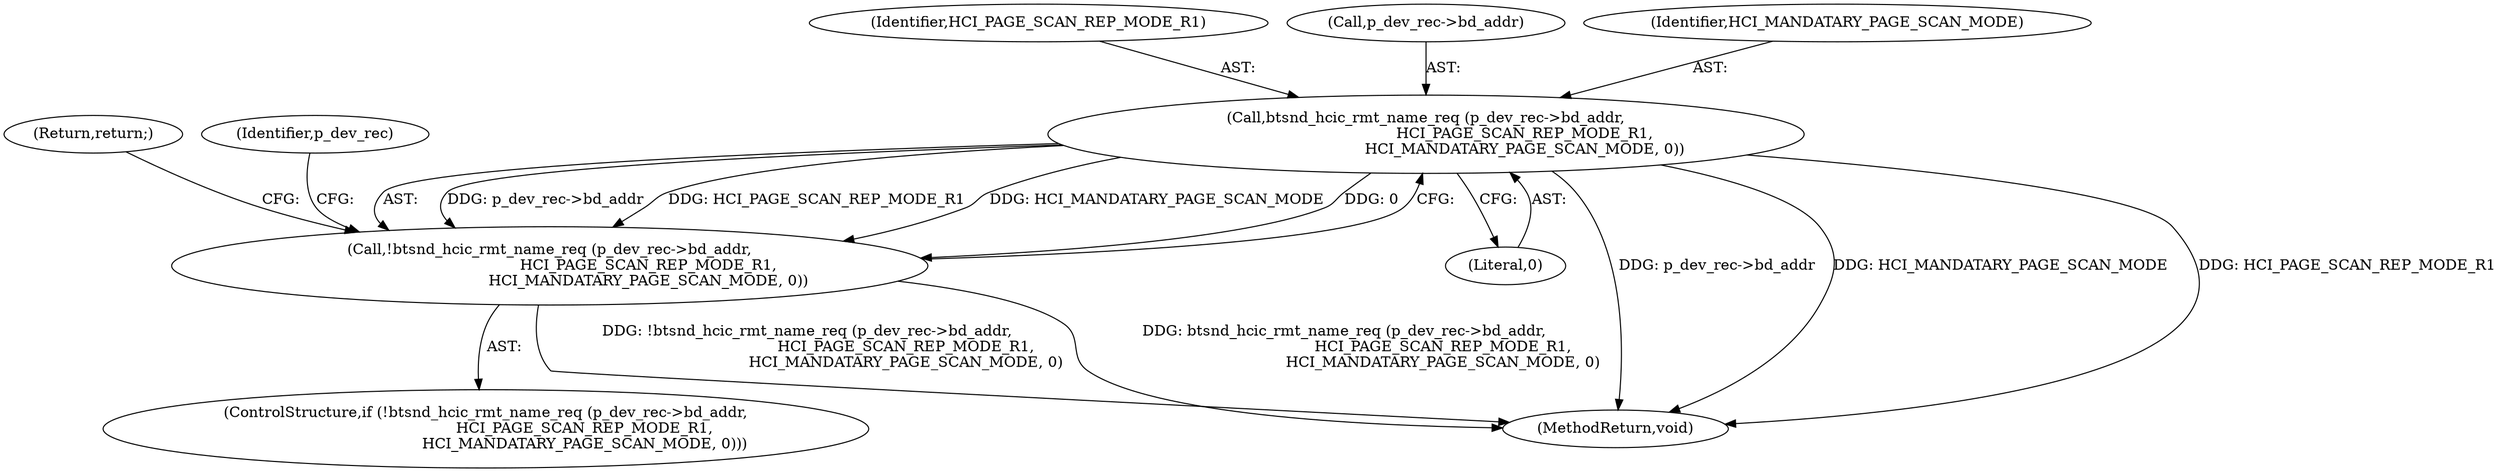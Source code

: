 digraph "0_Android_c677ee92595335233eb0e7b59809a1a94e7a678a_0@pointer" {
"1000441" [label="(Call,btsnd_hcic_rmt_name_req (p_dev_rec->bd_addr,\n                                          HCI_PAGE_SCAN_REP_MODE_R1,\n                                          HCI_MANDATARY_PAGE_SCAN_MODE, 0))"];
"1000440" [label="(Call,!btsnd_hcic_rmt_name_req (p_dev_rec->bd_addr,\n                                          HCI_PAGE_SCAN_REP_MODE_R1,\n                                          HCI_MANDATARY_PAGE_SCAN_MODE, 0))"];
"1000441" [label="(Call,btsnd_hcic_rmt_name_req (p_dev_rec->bd_addr,\n                                          HCI_PAGE_SCAN_REP_MODE_R1,\n                                          HCI_MANDATARY_PAGE_SCAN_MODE, 0))"];
"1000439" [label="(ControlStructure,if (!btsnd_hcic_rmt_name_req (p_dev_rec->bd_addr,\n                                          HCI_PAGE_SCAN_REP_MODE_R1,\n                                          HCI_MANDATARY_PAGE_SCAN_MODE, 0)))"];
"1000440" [label="(Call,!btsnd_hcic_rmt_name_req (p_dev_rec->bd_addr,\n                                          HCI_PAGE_SCAN_REP_MODE_R1,\n                                          HCI_MANDATARY_PAGE_SCAN_MODE, 0))"];
"1000489" [label="(Return,return;)"];
"1000447" [label="(Literal,0)"];
"1000445" [label="(Identifier,HCI_PAGE_SCAN_REP_MODE_R1)"];
"1000490" [label="(MethodReturn,void)"];
"1000442" [label="(Call,p_dev_rec->bd_addr)"];
"1000451" [label="(Identifier,p_dev_rec)"];
"1000446" [label="(Identifier,HCI_MANDATARY_PAGE_SCAN_MODE)"];
"1000441" -> "1000440"  [label="AST: "];
"1000441" -> "1000447"  [label="CFG: "];
"1000442" -> "1000441"  [label="AST: "];
"1000445" -> "1000441"  [label="AST: "];
"1000446" -> "1000441"  [label="AST: "];
"1000447" -> "1000441"  [label="AST: "];
"1000440" -> "1000441"  [label="CFG: "];
"1000441" -> "1000490"  [label="DDG: p_dev_rec->bd_addr"];
"1000441" -> "1000490"  [label="DDG: HCI_MANDATARY_PAGE_SCAN_MODE"];
"1000441" -> "1000490"  [label="DDG: HCI_PAGE_SCAN_REP_MODE_R1"];
"1000441" -> "1000440"  [label="DDG: p_dev_rec->bd_addr"];
"1000441" -> "1000440"  [label="DDG: HCI_PAGE_SCAN_REP_MODE_R1"];
"1000441" -> "1000440"  [label="DDG: HCI_MANDATARY_PAGE_SCAN_MODE"];
"1000441" -> "1000440"  [label="DDG: 0"];
"1000440" -> "1000439"  [label="AST: "];
"1000451" -> "1000440"  [label="CFG: "];
"1000489" -> "1000440"  [label="CFG: "];
"1000440" -> "1000490"  [label="DDG: !btsnd_hcic_rmt_name_req (p_dev_rec->bd_addr,\n                                          HCI_PAGE_SCAN_REP_MODE_R1,\n                                          HCI_MANDATARY_PAGE_SCAN_MODE, 0)"];
"1000440" -> "1000490"  [label="DDG: btsnd_hcic_rmt_name_req (p_dev_rec->bd_addr,\n                                          HCI_PAGE_SCAN_REP_MODE_R1,\n                                          HCI_MANDATARY_PAGE_SCAN_MODE, 0)"];
}
